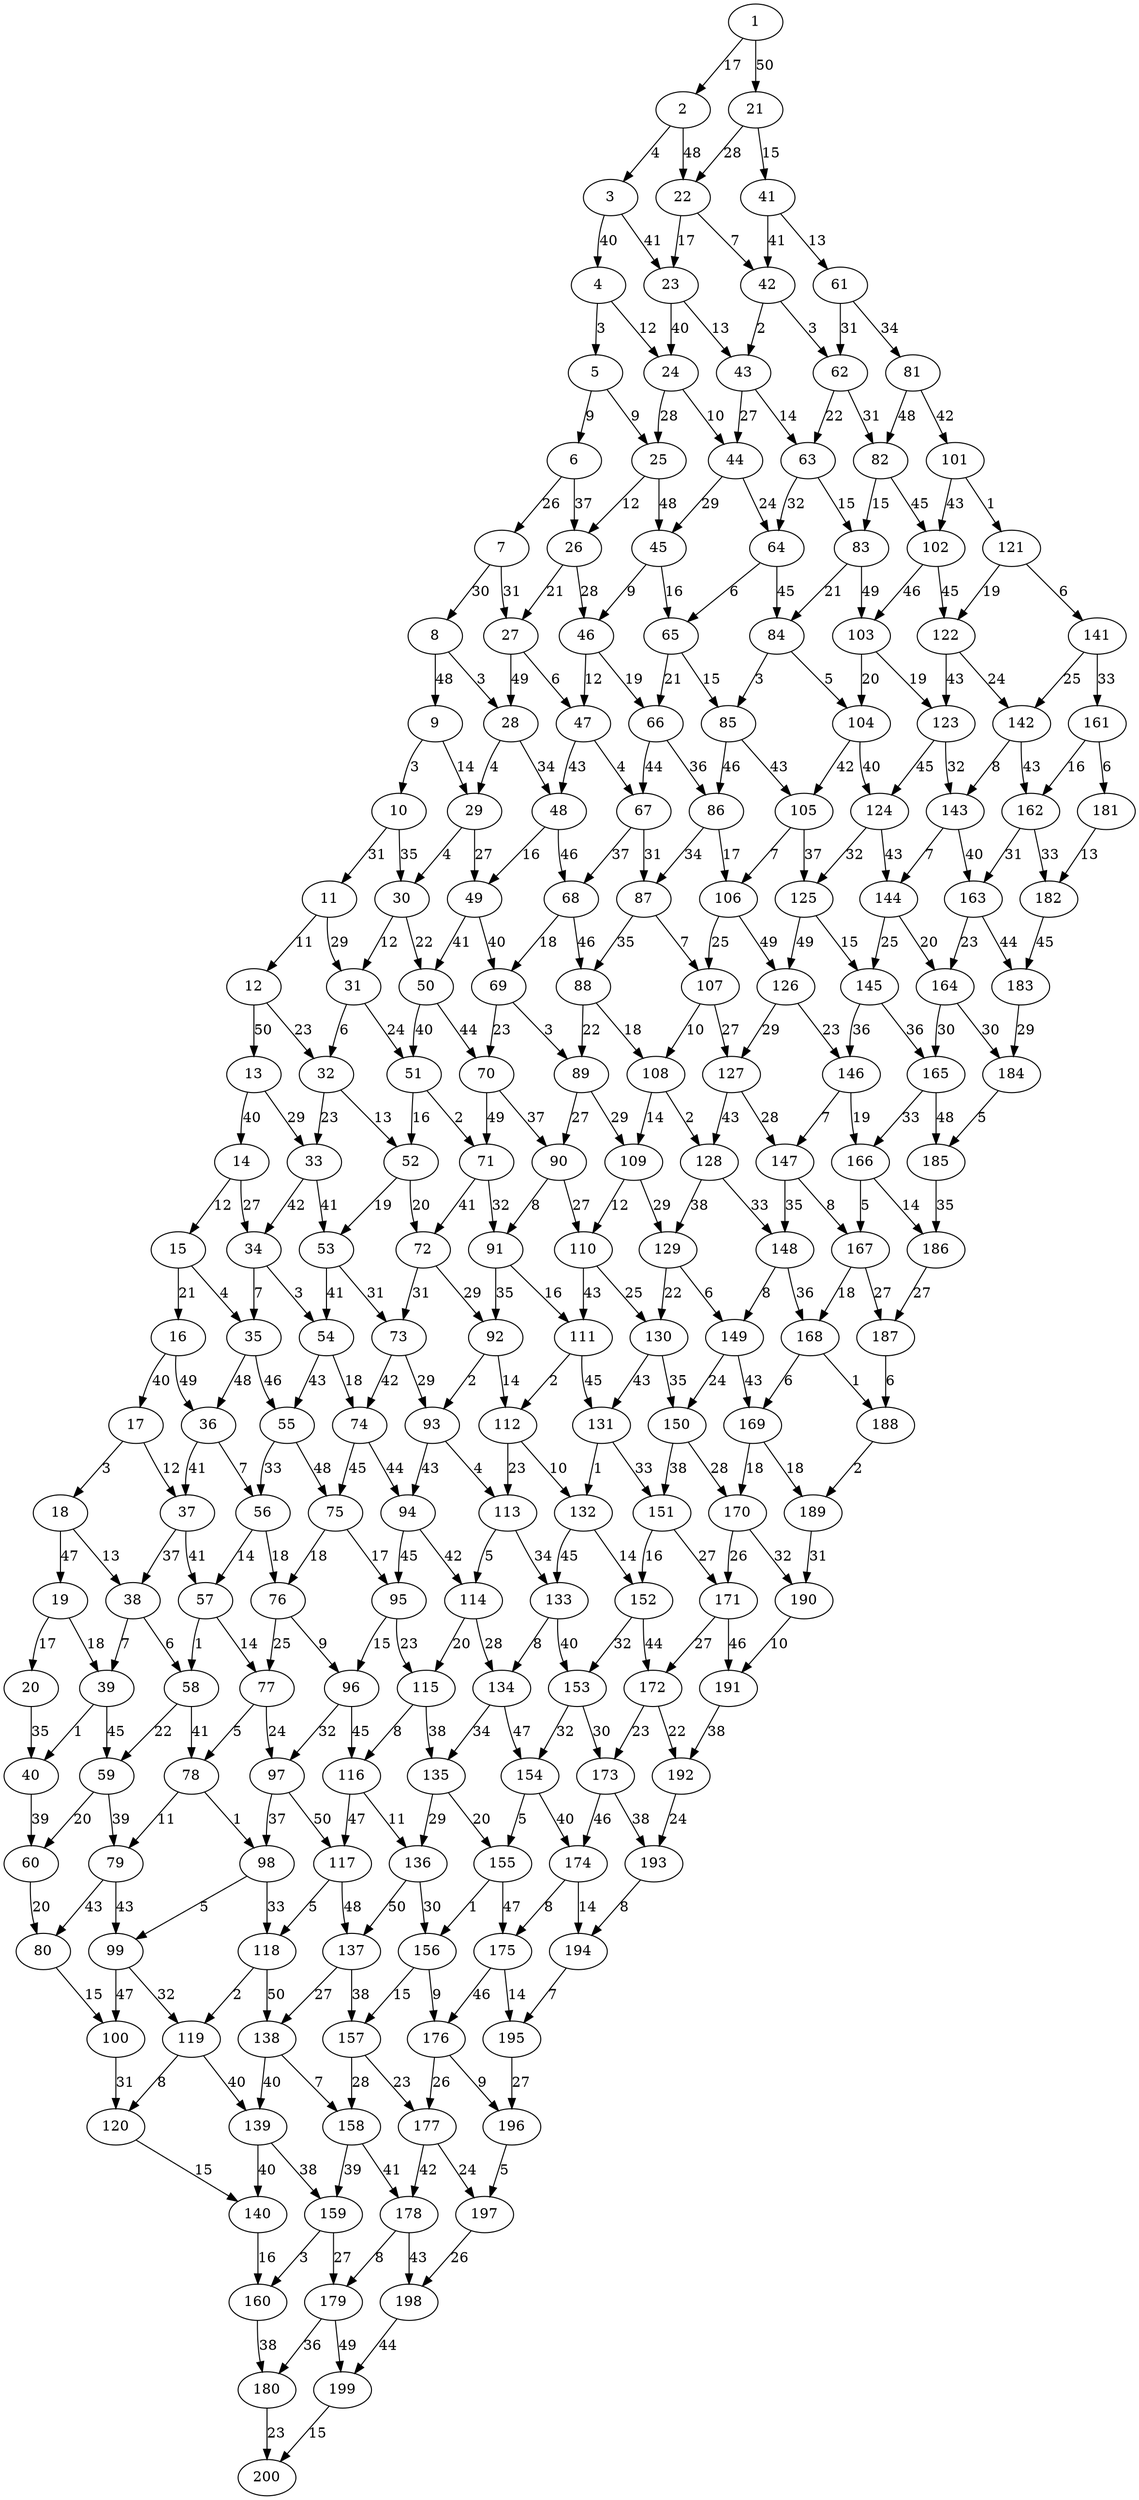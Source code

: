 digraph grafoMalla_m_20_n_10 {
1;
2;
3;
4;
5;
6;
7;
8;
9;
10;
11;
12;
13;
14;
15;
16;
17;
18;
19;
20;
21;
22;
23;
24;
25;
26;
27;
28;
29;
30;
31;
32;
33;
34;
35;
36;
37;
38;
39;
40;
41;
42;
43;
44;
45;
46;
47;
48;
49;
50;
51;
52;
53;
54;
55;
56;
57;
58;
59;
60;
61;
62;
63;
64;
65;
66;
67;
68;
69;
70;
71;
72;
73;
74;
75;
76;
77;
78;
79;
80;
81;
82;
83;
84;
85;
86;
87;
88;
89;
90;
91;
92;
93;
94;
95;
96;
97;
98;
99;
100;
101;
102;
103;
104;
105;
106;
107;
108;
109;
110;
111;
112;
113;
114;
115;
116;
117;
118;
119;
120;
121;
122;
123;
124;
125;
126;
127;
128;
129;
130;
131;
132;
133;
134;
135;
136;
137;
138;
139;
140;
141;
142;
143;
144;
145;
146;
147;
148;
149;
150;
151;
152;
153;
154;
155;
156;
157;
158;
159;
160;
161;
162;
163;
164;
165;
166;
167;
168;
169;
170;
171;
172;
173;
174;
175;
176;
177;
178;
179;
180;
181;
182;
183;
184;
185;
186;
187;
188;
189;
190;
191;
192;
193;
194;
195;
196;
197;
198;
199;
200;
1 -> 2[label=17 weight=17];
1 -> 21[label=50 weight=50];
2 -> 3[label=4 weight=4];
2 -> 22[label=48 weight=48];
3 -> 4[label=40 weight=40];
3 -> 23[label=41 weight=41];
4 -> 5[label=3 weight=3];
4 -> 24[label=12 weight=12];
5 -> 6[label=9 weight=9];
5 -> 25[label=9 weight=9];
6 -> 7[label=26 weight=26];
6 -> 26[label=37 weight=37];
7 -> 8[label=30 weight=30];
7 -> 27[label=31 weight=31];
8 -> 9[label=48 weight=48];
8 -> 28[label=3 weight=3];
9 -> 10[label=3 weight=3];
9 -> 29[label=14 weight=14];
10 -> 11[label=31 weight=31];
10 -> 30[label=35 weight=35];
11 -> 12[label=11 weight=11];
11 -> 31[label=29 weight=29];
12 -> 13[label=50 weight=50];
12 -> 32[label=23 weight=23];
13 -> 14[label=40 weight=40];
13 -> 33[label=29 weight=29];
14 -> 15[label=12 weight=12];
14 -> 34[label=27 weight=27];
15 -> 16[label=21 weight=21];
15 -> 35[label=4 weight=4];
16 -> 17[label=40 weight=40];
16 -> 36[label=49 weight=49];
17 -> 18[label=3 weight=3];
17 -> 37[label=12 weight=12];
18 -> 19[label=47 weight=47];
18 -> 38[label=13 weight=13];
19 -> 20[label=17 weight=17];
19 -> 39[label=18 weight=18];
20 -> 40[label=35 weight=35];
21 -> 22[label=28 weight=28];
21 -> 41[label=15 weight=15];
22 -> 23[label=17 weight=17];
22 -> 42[label=7 weight=7];
23 -> 24[label=40 weight=40];
23 -> 43[label=13 weight=13];
24 -> 25[label=28 weight=28];
24 -> 44[label=10 weight=10];
25 -> 26[label=12 weight=12];
25 -> 45[label=48 weight=48];
26 -> 27[label=21 weight=21];
26 -> 46[label=28 weight=28];
27 -> 28[label=49 weight=49];
27 -> 47[label=6 weight=6];
28 -> 29[label=4 weight=4];
28 -> 48[label=34 weight=34];
29 -> 30[label=4 weight=4];
29 -> 49[label=27 weight=27];
30 -> 31[label=12 weight=12];
30 -> 50[label=22 weight=22];
31 -> 32[label=6 weight=6];
31 -> 51[label=24 weight=24];
32 -> 33[label=23 weight=23];
32 -> 52[label=13 weight=13];
33 -> 34[label=42 weight=42];
33 -> 53[label=41 weight=41];
34 -> 35[label=7 weight=7];
34 -> 54[label=3 weight=3];
35 -> 36[label=48 weight=48];
35 -> 55[label=46 weight=46];
36 -> 37[label=41 weight=41];
36 -> 56[label=7 weight=7];
37 -> 38[label=37 weight=37];
37 -> 57[label=41 weight=41];
38 -> 39[label=7 weight=7];
38 -> 58[label=6 weight=6];
39 -> 40[label=1 weight=1];
39 -> 59[label=45 weight=45];
40 -> 60[label=39 weight=39];
41 -> 42[label=41 weight=41];
41 -> 61[label=13 weight=13];
42 -> 43[label=2 weight=2];
42 -> 62[label=3 weight=3];
43 -> 44[label=27 weight=27];
43 -> 63[label=14 weight=14];
44 -> 45[label=29 weight=29];
44 -> 64[label=24 weight=24];
45 -> 46[label=9 weight=9];
45 -> 65[label=16 weight=16];
46 -> 47[label=12 weight=12];
46 -> 66[label=19 weight=19];
47 -> 48[label=43 weight=43];
47 -> 67[label=4 weight=4];
48 -> 49[label=16 weight=16];
48 -> 68[label=46 weight=46];
49 -> 50[label=41 weight=41];
49 -> 69[label=40 weight=40];
50 -> 51[label=40 weight=40];
50 -> 70[label=44 weight=44];
51 -> 52[label=16 weight=16];
51 -> 71[label=2 weight=2];
52 -> 53[label=19 weight=19];
52 -> 72[label=20 weight=20];
53 -> 54[label=41 weight=41];
53 -> 73[label=31 weight=31];
54 -> 55[label=43 weight=43];
54 -> 74[label=18 weight=18];
55 -> 56[label=33 weight=33];
55 -> 75[label=48 weight=48];
56 -> 57[label=14 weight=14];
56 -> 76[label=18 weight=18];
57 -> 58[label=1 weight=1];
57 -> 77[label=14 weight=14];
58 -> 59[label=22 weight=22];
58 -> 78[label=41 weight=41];
59 -> 60[label=20 weight=20];
59 -> 79[label=39 weight=39];
60 -> 80[label=20 weight=20];
61 -> 62[label=31 weight=31];
61 -> 81[label=34 weight=34];
62 -> 63[label=22 weight=22];
62 -> 82[label=31 weight=31];
63 -> 64[label=32 weight=32];
63 -> 83[label=15 weight=15];
64 -> 65[label=6 weight=6];
64 -> 84[label=45 weight=45];
65 -> 66[label=21 weight=21];
65 -> 85[label=15 weight=15];
66 -> 67[label=44 weight=44];
66 -> 86[label=36 weight=36];
67 -> 68[label=37 weight=37];
67 -> 87[label=31 weight=31];
68 -> 69[label=18 weight=18];
68 -> 88[label=46 weight=46];
69 -> 70[label=23 weight=23];
69 -> 89[label=3 weight=3];
70 -> 71[label=49 weight=49];
70 -> 90[label=37 weight=37];
71 -> 72[label=41 weight=41];
71 -> 91[label=32 weight=32];
72 -> 73[label=31 weight=31];
72 -> 92[label=29 weight=29];
73 -> 74[label=42 weight=42];
73 -> 93[label=29 weight=29];
74 -> 75[label=45 weight=45];
74 -> 94[label=44 weight=44];
75 -> 76[label=18 weight=18];
75 -> 95[label=17 weight=17];
76 -> 77[label=25 weight=25];
76 -> 96[label=9 weight=9];
77 -> 78[label=5 weight=5];
77 -> 97[label=24 weight=24];
78 -> 79[label=11 weight=11];
78 -> 98[label=1 weight=1];
79 -> 80[label=43 weight=43];
79 -> 99[label=43 weight=43];
80 -> 100[label=15 weight=15];
81 -> 82[label=48 weight=48];
81 -> 101[label=42 weight=42];
82 -> 83[label=15 weight=15];
82 -> 102[label=45 weight=45];
83 -> 84[label=21 weight=21];
83 -> 103[label=49 weight=49];
84 -> 85[label=3 weight=3];
84 -> 104[label=5 weight=5];
85 -> 86[label=46 weight=46];
85 -> 105[label=43 weight=43];
86 -> 87[label=34 weight=34];
86 -> 106[label=17 weight=17];
87 -> 88[label=35 weight=35];
87 -> 107[label=7 weight=7];
88 -> 89[label=22 weight=22];
88 -> 108[label=18 weight=18];
89 -> 90[label=27 weight=27];
89 -> 109[label=29 weight=29];
90 -> 91[label=8 weight=8];
90 -> 110[label=27 weight=27];
91 -> 92[label=35 weight=35];
91 -> 111[label=16 weight=16];
92 -> 93[label=2 weight=2];
92 -> 112[label=14 weight=14];
93 -> 94[label=43 weight=43];
93 -> 113[label=4 weight=4];
94 -> 95[label=45 weight=45];
94 -> 114[label=42 weight=42];
95 -> 96[label=15 weight=15];
95 -> 115[label=23 weight=23];
96 -> 97[label=32 weight=32];
96 -> 116[label=45 weight=45];
97 -> 98[label=37 weight=37];
97 -> 117[label=50 weight=50];
98 -> 99[label=5 weight=5];
98 -> 118[label=33 weight=33];
99 -> 100[label=47 weight=47];
99 -> 119[label=32 weight=32];
100 -> 120[label=31 weight=31];
101 -> 102[label=43 weight=43];
101 -> 121[label=1 weight=1];
102 -> 103[label=46 weight=46];
102 -> 122[label=45 weight=45];
103 -> 104[label=20 weight=20];
103 -> 123[label=19 weight=19];
104 -> 105[label=42 weight=42];
104 -> 124[label=40 weight=40];
105 -> 106[label=7 weight=7];
105 -> 125[label=37 weight=37];
106 -> 107[label=25 weight=25];
106 -> 126[label=49 weight=49];
107 -> 108[label=10 weight=10];
107 -> 127[label=27 weight=27];
108 -> 109[label=14 weight=14];
108 -> 128[label=2 weight=2];
109 -> 110[label=12 weight=12];
109 -> 129[label=29 weight=29];
110 -> 111[label=43 weight=43];
110 -> 130[label=25 weight=25];
111 -> 112[label=2 weight=2];
111 -> 131[label=45 weight=45];
112 -> 113[label=23 weight=23];
112 -> 132[label=10 weight=10];
113 -> 114[label=5 weight=5];
113 -> 133[label=34 weight=34];
114 -> 115[label=20 weight=20];
114 -> 134[label=28 weight=28];
115 -> 116[label=8 weight=8];
115 -> 135[label=38 weight=38];
116 -> 117[label=47 weight=47];
116 -> 136[label=11 weight=11];
117 -> 118[label=5 weight=5];
117 -> 137[label=48 weight=48];
118 -> 119[label=2 weight=2];
118 -> 138[label=50 weight=50];
119 -> 120[label=8 weight=8];
119 -> 139[label=40 weight=40];
120 -> 140[label=15 weight=15];
121 -> 122[label=19 weight=19];
121 -> 141[label=6 weight=6];
122 -> 123[label=43 weight=43];
122 -> 142[label=24 weight=24];
123 -> 124[label=45 weight=45];
123 -> 143[label=32 weight=32];
124 -> 125[label=32 weight=32];
124 -> 144[label=43 weight=43];
125 -> 126[label=49 weight=49];
125 -> 145[label=15 weight=15];
126 -> 127[label=29 weight=29];
126 -> 146[label=23 weight=23];
127 -> 128[label=43 weight=43];
127 -> 147[label=28 weight=28];
128 -> 129[label=38 weight=38];
128 -> 148[label=33 weight=33];
129 -> 130[label=22 weight=22];
129 -> 149[label=6 weight=6];
130 -> 131[label=43 weight=43];
130 -> 150[label=35 weight=35];
131 -> 132[label=1 weight=1];
131 -> 151[label=33 weight=33];
132 -> 133[label=45 weight=45];
132 -> 152[label=14 weight=14];
133 -> 134[label=8 weight=8];
133 -> 153[label=40 weight=40];
134 -> 135[label=34 weight=34];
134 -> 154[label=47 weight=47];
135 -> 136[label=29 weight=29];
135 -> 155[label=20 weight=20];
136 -> 137[label=50 weight=50];
136 -> 156[label=30 weight=30];
137 -> 138[label=27 weight=27];
137 -> 157[label=38 weight=38];
138 -> 139[label=40 weight=40];
138 -> 158[label=7 weight=7];
139 -> 140[label=40 weight=40];
139 -> 159[label=38 weight=38];
140 -> 160[label=16 weight=16];
141 -> 142[label=25 weight=25];
141 -> 161[label=33 weight=33];
142 -> 143[label=8 weight=8];
142 -> 162[label=43 weight=43];
143 -> 144[label=7 weight=7];
143 -> 163[label=40 weight=40];
144 -> 145[label=25 weight=25];
144 -> 164[label=20 weight=20];
145 -> 146[label=36 weight=36];
145 -> 165[label=36 weight=36];
146 -> 147[label=7 weight=7];
146 -> 166[label=19 weight=19];
147 -> 148[label=35 weight=35];
147 -> 167[label=8 weight=8];
148 -> 149[label=8 weight=8];
148 -> 168[label=36 weight=36];
149 -> 150[label=24 weight=24];
149 -> 169[label=43 weight=43];
150 -> 151[label=38 weight=38];
150 -> 170[label=28 weight=28];
151 -> 152[label=16 weight=16];
151 -> 171[label=27 weight=27];
152 -> 153[label=32 weight=32];
152 -> 172[label=44 weight=44];
153 -> 154[label=32 weight=32];
153 -> 173[label=30 weight=30];
154 -> 155[label=5 weight=5];
154 -> 174[label=40 weight=40];
155 -> 156[label=1 weight=1];
155 -> 175[label=47 weight=47];
156 -> 157[label=15 weight=15];
156 -> 176[label=9 weight=9];
157 -> 158[label=28 weight=28];
157 -> 177[label=23 weight=23];
158 -> 159[label=39 weight=39];
158 -> 178[label=41 weight=41];
159 -> 160[label=3 weight=3];
159 -> 179[label=27 weight=27];
160 -> 180[label=38 weight=38];
161 -> 162[label=16 weight=16];
161 -> 181[label=6 weight=6];
162 -> 163[label=31 weight=31];
162 -> 182[label=33 weight=33];
163 -> 164[label=23 weight=23];
163 -> 183[label=44 weight=44];
164 -> 165[label=30 weight=30];
164 -> 184[label=30 weight=30];
165 -> 166[label=33 weight=33];
165 -> 185[label=48 weight=48];
166 -> 167[label=5 weight=5];
166 -> 186[label=14 weight=14];
167 -> 168[label=18 weight=18];
167 -> 187[label=27 weight=27];
168 -> 169[label=6 weight=6];
168 -> 188[label=1 weight=1];
169 -> 170[label=18 weight=18];
169 -> 189[label=18 weight=18];
170 -> 171[label=26 weight=26];
170 -> 190[label=32 weight=32];
171 -> 172[label=27 weight=27];
171 -> 191[label=46 weight=46];
172 -> 173[label=23 weight=23];
172 -> 192[label=22 weight=22];
173 -> 174[label=46 weight=46];
173 -> 193[label=38 weight=38];
174 -> 175[label=8 weight=8];
174 -> 194[label=14 weight=14];
175 -> 176[label=46 weight=46];
175 -> 195[label=14 weight=14];
176 -> 177[label=26 weight=26];
176 -> 196[label=9 weight=9];
177 -> 178[label=42 weight=42];
177 -> 197[label=24 weight=24];
178 -> 179[label=8 weight=8];
178 -> 198[label=43 weight=43];
179 -> 180[label=36 weight=36];
179 -> 199[label=49 weight=49];
180 -> 200[label=23 weight=23];
181 -> 182[label=13 weight=13];
182 -> 183[label=45 weight=45];
183 -> 184[label=29 weight=29];
184 -> 185[label=5 weight=5];
185 -> 186[label=35 weight=35];
186 -> 187[label=27 weight=27];
187 -> 188[label=6 weight=6];
188 -> 189[label=2 weight=2];
189 -> 190[label=31 weight=31];
190 -> 191[label=10 weight=10];
191 -> 192[label=38 weight=38];
192 -> 193[label=24 weight=24];
193 -> 194[label=8 weight=8];
194 -> 195[label=7 weight=7];
195 -> 196[label=27 weight=27];
196 -> 197[label=5 weight=5];
197 -> 198[label=26 weight=26];
198 -> 199[label=44 weight=44];
199 -> 200[label=15 weight=15];
}